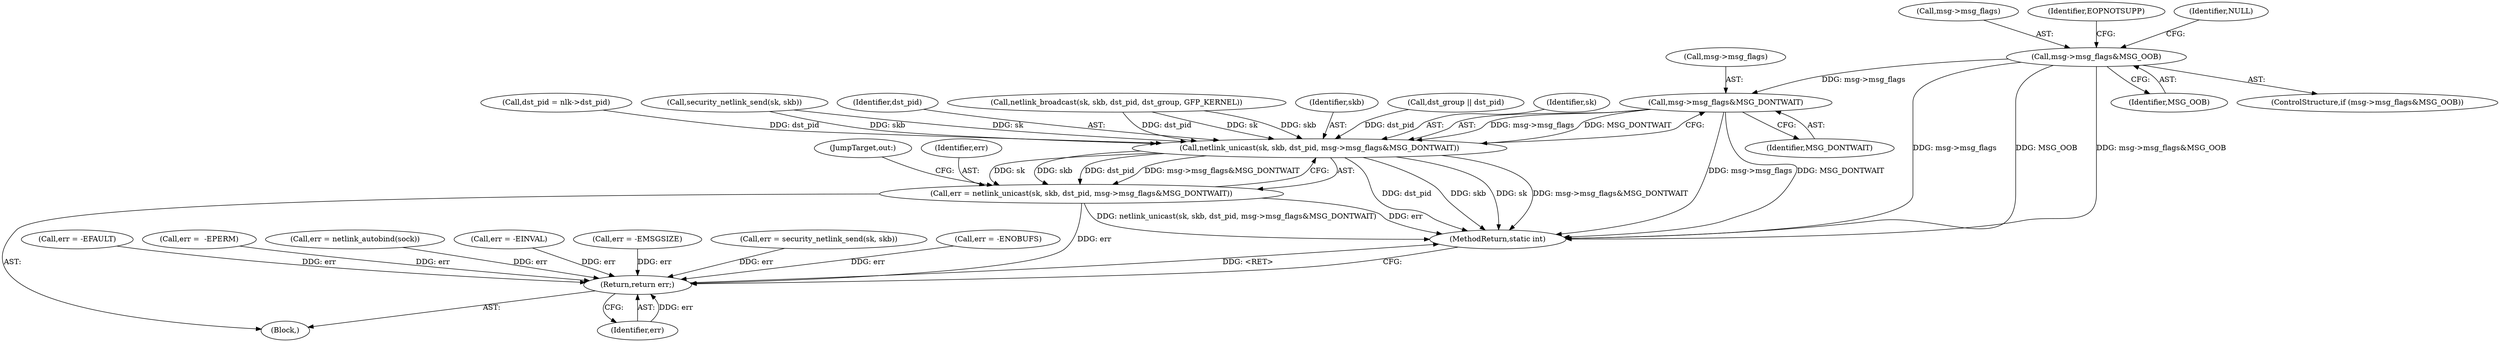 digraph "0_linux_20e1db19db5d6b9e4e83021595eab0dc8f107bef_0@pointer" {
"1000134" [label="(Call,msg->msg_flags&MSG_OOB)"];
"1000335" [label="(Call,msg->msg_flags&MSG_DONTWAIT)"];
"1000331" [label="(Call,netlink_unicast(sk, skb, dst_pid, msg->msg_flags&MSG_DONTWAIT))"];
"1000329" [label="(Call,err = netlink_unicast(sk, skb, dst_pid, msg->msg_flags&MSG_DONTWAIT))"];
"1000345" [label="(Return,return err;)"];
"1000331" [label="(Call,netlink_unicast(sk, skb, dst_pid, msg->msg_flags&MSG_DONTWAIT))"];
"1000346" [label="(Identifier,err)"];
"1000323" [label="(Call,netlink_broadcast(sk, skb, dst_pid, dst_group, GFP_KERNEL))"];
"1000345" [label="(Return,return err;)"];
"1000333" [label="(Identifier,skb)"];
"1000287" [label="(Call,err = -EFAULT)"];
"1000347" [label="(MethodReturn,static int)"];
"1000335" [label="(Call,msg->msg_flags&MSG_DONTWAIT)"];
"1000329" [label="(Call,err = netlink_unicast(sk, skb, dst_pid, msg->msg_flags&MSG_DONTWAIT))"];
"1000138" [label="(Identifier,MSG_OOB)"];
"1000336" [label="(Call,msg->msg_flags)"];
"1000196" [label="(Call,err =  -EPERM)"];
"1000135" [label="(Call,msg->msg_flags)"];
"1000340" [label="(JumpTarget,out:)"];
"1000202" [label="(Call,dst_group || dst_pid)"];
"1000332" [label="(Identifier,sk)"];
"1000141" [label="(Identifier,EOPNOTSUPP)"];
"1000228" [label="(Call,err = netlink_autobind(sock))"];
"1000339" [label="(Identifier,MSG_DONTWAIT)"];
"1000212" [label="(Call,dst_pid = nlk->dst_pid)"];
"1000174" [label="(Call,err = -EINVAL)"];
"1000306" [label="(Call,security_netlink_send(sk, skb))"];
"1000334" [label="(Identifier,dst_pid)"];
"1000105" [label="(Block,)"];
"1000235" [label="(Call,err = -EMSGSIZE)"];
"1000304" [label="(Call,err = security_netlink_send(sk, skb))"];
"1000248" [label="(Call,err = -ENOBUFS)"];
"1000330" [label="(Identifier,err)"];
"1000133" [label="(ControlStructure,if (msg->msg_flags&MSG_OOB))"];
"1000134" [label="(Call,msg->msg_flags&MSG_OOB)"];
"1000144" [label="(Identifier,NULL)"];
"1000134" -> "1000133"  [label="AST: "];
"1000134" -> "1000138"  [label="CFG: "];
"1000135" -> "1000134"  [label="AST: "];
"1000138" -> "1000134"  [label="AST: "];
"1000141" -> "1000134"  [label="CFG: "];
"1000144" -> "1000134"  [label="CFG: "];
"1000134" -> "1000347"  [label="DDG: msg->msg_flags&MSG_OOB"];
"1000134" -> "1000347"  [label="DDG: msg->msg_flags"];
"1000134" -> "1000347"  [label="DDG: MSG_OOB"];
"1000134" -> "1000335"  [label="DDG: msg->msg_flags"];
"1000335" -> "1000331"  [label="AST: "];
"1000335" -> "1000339"  [label="CFG: "];
"1000336" -> "1000335"  [label="AST: "];
"1000339" -> "1000335"  [label="AST: "];
"1000331" -> "1000335"  [label="CFG: "];
"1000335" -> "1000347"  [label="DDG: MSG_DONTWAIT"];
"1000335" -> "1000347"  [label="DDG: msg->msg_flags"];
"1000335" -> "1000331"  [label="DDG: msg->msg_flags"];
"1000335" -> "1000331"  [label="DDG: MSG_DONTWAIT"];
"1000331" -> "1000329"  [label="AST: "];
"1000332" -> "1000331"  [label="AST: "];
"1000333" -> "1000331"  [label="AST: "];
"1000334" -> "1000331"  [label="AST: "];
"1000329" -> "1000331"  [label="CFG: "];
"1000331" -> "1000347"  [label="DDG: dst_pid"];
"1000331" -> "1000347"  [label="DDG: skb"];
"1000331" -> "1000347"  [label="DDG: sk"];
"1000331" -> "1000347"  [label="DDG: msg->msg_flags&MSG_DONTWAIT"];
"1000331" -> "1000329"  [label="DDG: sk"];
"1000331" -> "1000329"  [label="DDG: skb"];
"1000331" -> "1000329"  [label="DDG: dst_pid"];
"1000331" -> "1000329"  [label="DDG: msg->msg_flags&MSG_DONTWAIT"];
"1000306" -> "1000331"  [label="DDG: sk"];
"1000306" -> "1000331"  [label="DDG: skb"];
"1000323" -> "1000331"  [label="DDG: sk"];
"1000323" -> "1000331"  [label="DDG: skb"];
"1000323" -> "1000331"  [label="DDG: dst_pid"];
"1000212" -> "1000331"  [label="DDG: dst_pid"];
"1000202" -> "1000331"  [label="DDG: dst_pid"];
"1000329" -> "1000105"  [label="AST: "];
"1000330" -> "1000329"  [label="AST: "];
"1000340" -> "1000329"  [label="CFG: "];
"1000329" -> "1000347"  [label="DDG: netlink_unicast(sk, skb, dst_pid, msg->msg_flags&MSG_DONTWAIT)"];
"1000329" -> "1000347"  [label="DDG: err"];
"1000329" -> "1000345"  [label="DDG: err"];
"1000345" -> "1000105"  [label="AST: "];
"1000345" -> "1000346"  [label="CFG: "];
"1000346" -> "1000345"  [label="AST: "];
"1000347" -> "1000345"  [label="CFG: "];
"1000345" -> "1000347"  [label="DDG: <RET>"];
"1000346" -> "1000345"  [label="DDG: err"];
"1000235" -> "1000345"  [label="DDG: err"];
"1000304" -> "1000345"  [label="DDG: err"];
"1000228" -> "1000345"  [label="DDG: err"];
"1000196" -> "1000345"  [label="DDG: err"];
"1000287" -> "1000345"  [label="DDG: err"];
"1000174" -> "1000345"  [label="DDG: err"];
"1000248" -> "1000345"  [label="DDG: err"];
}
